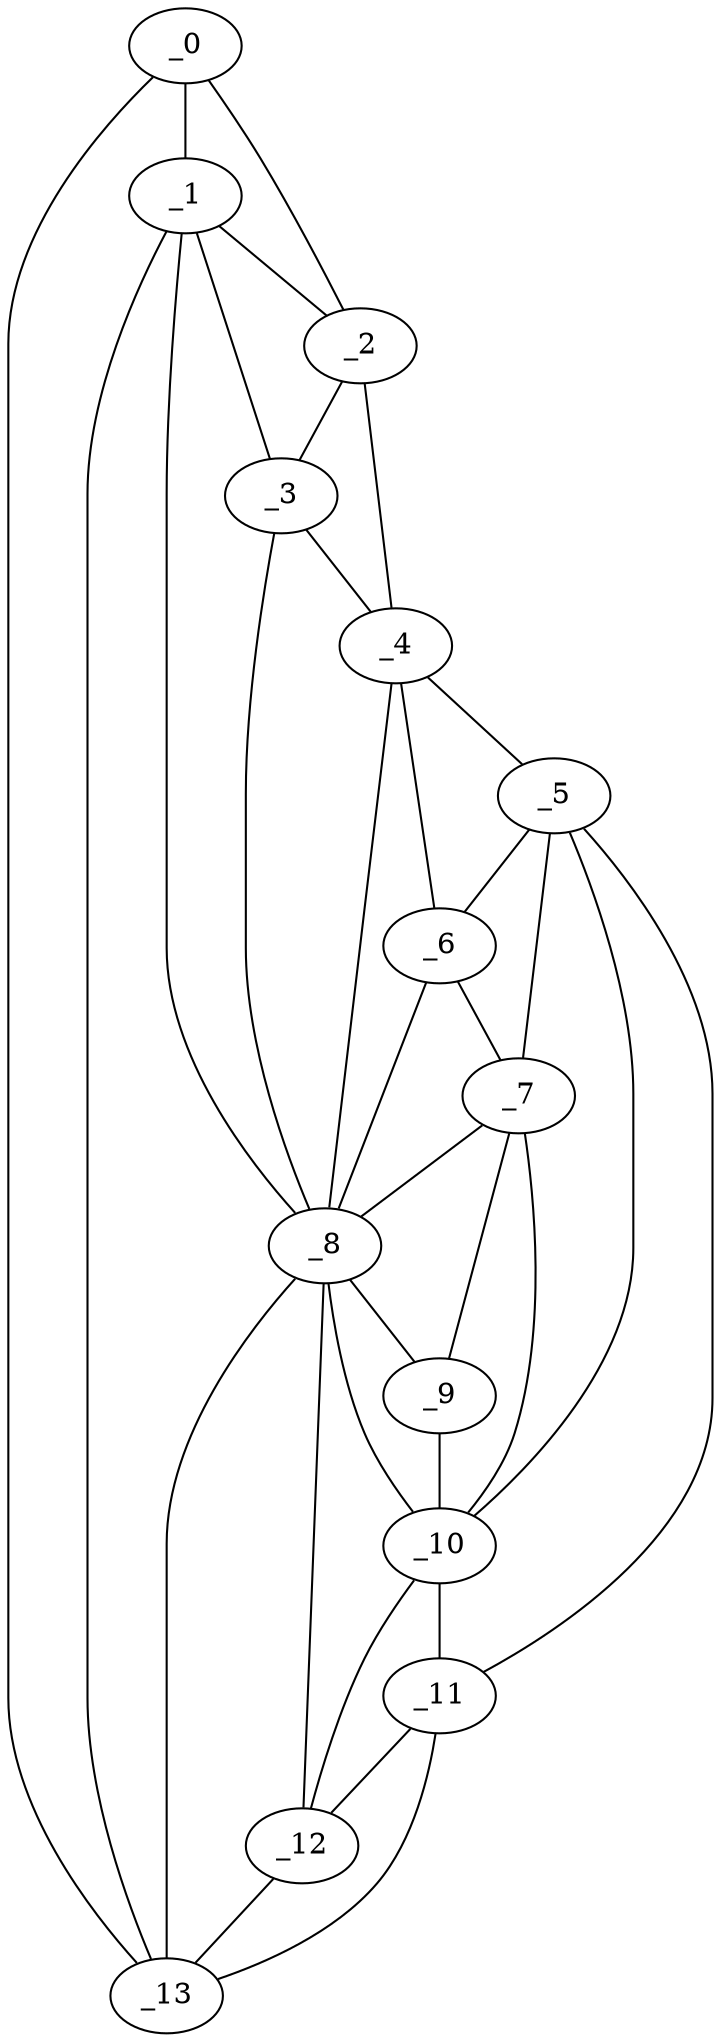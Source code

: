 graph "obj42__0.gxl" {
	_0	 [x=5,
		y=65];
	_1	 [x=15,
		y=65];
	_0 -- _1	 [valence=2];
	_2	 [x=23,
		y=56];
	_0 -- _2	 [valence=1];
	_13	 [x=126,
		y=71];
	_0 -- _13	 [valence=1];
	_1 -- _2	 [valence=2];
	_3	 [x=43,
		y=47];
	_1 -- _3	 [valence=2];
	_8	 [x=96,
		y=63];
	_1 -- _8	 [valence=2];
	_1 -- _13	 [valence=1];
	_2 -- _3	 [valence=2];
	_4	 [x=47,
		y=45];
	_2 -- _4	 [valence=1];
	_3 -- _4	 [valence=2];
	_3 -- _8	 [valence=2];
	_5	 [x=83,
		y=41];
	_4 -- _5	 [valence=1];
	_6	 [x=86,
		y=47];
	_4 -- _6	 [valence=2];
	_4 -- _8	 [valence=2];
	_5 -- _6	 [valence=1];
	_7	 [x=90,
		y=50];
	_5 -- _7	 [valence=2];
	_10	 [x=112,
		y=53];
	_5 -- _10	 [valence=1];
	_11	 [x=120,
		y=55];
	_5 -- _11	 [valence=1];
	_6 -- _7	 [valence=2];
	_6 -- _8	 [valence=1];
	_7 -- _8	 [valence=2];
	_9	 [x=99,
		y=57];
	_7 -- _9	 [valence=2];
	_7 -- _10	 [valence=1];
	_8 -- _9	 [valence=1];
	_8 -- _10	 [valence=1];
	_12	 [x=121,
		y=61];
	_8 -- _12	 [valence=2];
	_8 -- _13	 [valence=2];
	_9 -- _10	 [valence=2];
	_10 -- _11	 [valence=1];
	_10 -- _12	 [valence=2];
	_11 -- _12	 [valence=2];
	_11 -- _13	 [valence=1];
	_12 -- _13	 [valence=2];
}
